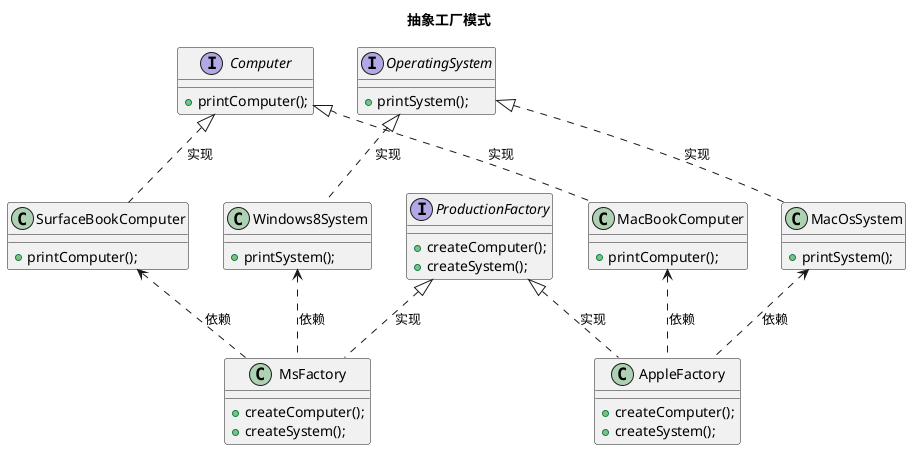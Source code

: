 @startuml
title:抽象工厂模式

interface Computer{
+printComputer();
}

class SurfaceBookComputer{
+printComputer();
}

class MacBookComputer{
+printComputer();
}

Computer<|..SurfaceBookComputer:实现
Computer<|..MacBookComputer:实现

interface ProductionFactory{
+createComputer();
+createSystem();
}

class MsFactory{
+createComputer();
+createSystem();
}

class AppleFactory{
+createComputer();
+createSystem();
}

ProductionFactory<|..MsFactory:实现
ProductionFactory<|..AppleFactory:实现

interface OperatingSystem{
+printSystem();
}

class Windows8System{
+printSystem();
}

class MacOsSystem{
+printSystem();
}

OperatingSystem<|..MacOsSystem:实现
OperatingSystem<|..Windows8System:实现

SurfaceBookComputer<..MsFactory:依赖
Windows8System<..MsFactory:依赖
MacBookComputer<..AppleFactory:依赖
MacOsSystem<..AppleFactory:依赖

/'缺点：在于产品类的扩展，将会是十分费力的，
假如在需要加入新的产品，那么几乎所有的工厂
类都需要进行修改，所以在使用抽象工厂模式时，
对产品等级结构的划分是十分重要的。'/

@enduml